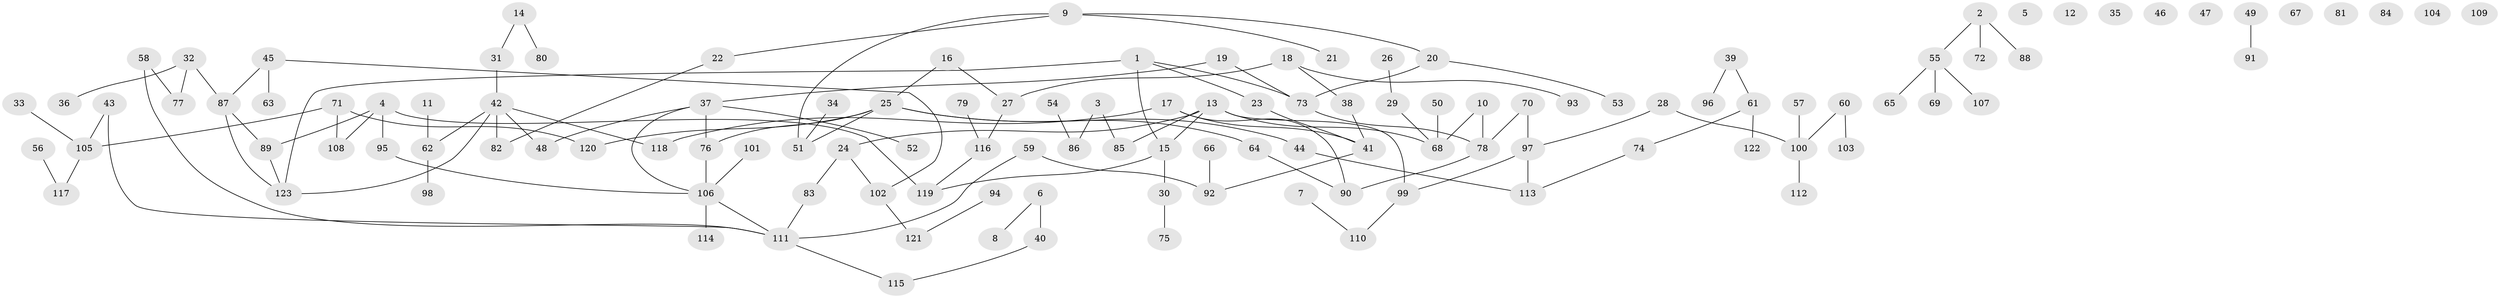 // Generated by graph-tools (version 1.1) at 2025/40/03/09/25 04:40:14]
// undirected, 123 vertices, 131 edges
graph export_dot {
graph [start="1"]
  node [color=gray90,style=filled];
  1;
  2;
  3;
  4;
  5;
  6;
  7;
  8;
  9;
  10;
  11;
  12;
  13;
  14;
  15;
  16;
  17;
  18;
  19;
  20;
  21;
  22;
  23;
  24;
  25;
  26;
  27;
  28;
  29;
  30;
  31;
  32;
  33;
  34;
  35;
  36;
  37;
  38;
  39;
  40;
  41;
  42;
  43;
  44;
  45;
  46;
  47;
  48;
  49;
  50;
  51;
  52;
  53;
  54;
  55;
  56;
  57;
  58;
  59;
  60;
  61;
  62;
  63;
  64;
  65;
  66;
  67;
  68;
  69;
  70;
  71;
  72;
  73;
  74;
  75;
  76;
  77;
  78;
  79;
  80;
  81;
  82;
  83;
  84;
  85;
  86;
  87;
  88;
  89;
  90;
  91;
  92;
  93;
  94;
  95;
  96;
  97;
  98;
  99;
  100;
  101;
  102;
  103;
  104;
  105;
  106;
  107;
  108;
  109;
  110;
  111;
  112;
  113;
  114;
  115;
  116;
  117;
  118;
  119;
  120;
  121;
  122;
  123;
  1 -- 15;
  1 -- 23;
  1 -- 73;
  1 -- 123;
  2 -- 55;
  2 -- 72;
  2 -- 88;
  3 -- 85;
  3 -- 86;
  4 -- 89;
  4 -- 95;
  4 -- 108;
  4 -- 119;
  6 -- 8;
  6 -- 40;
  7 -- 110;
  9 -- 20;
  9 -- 21;
  9 -- 22;
  9 -- 51;
  10 -- 68;
  10 -- 78;
  11 -- 62;
  13 -- 15;
  13 -- 24;
  13 -- 68;
  13 -- 85;
  13 -- 99;
  14 -- 31;
  14 -- 80;
  15 -- 30;
  15 -- 119;
  16 -- 25;
  16 -- 27;
  17 -- 41;
  17 -- 90;
  17 -- 118;
  18 -- 27;
  18 -- 38;
  18 -- 93;
  19 -- 37;
  19 -- 73;
  20 -- 53;
  20 -- 73;
  22 -- 82;
  23 -- 41;
  24 -- 83;
  24 -- 102;
  25 -- 44;
  25 -- 51;
  25 -- 64;
  25 -- 76;
  25 -- 120;
  26 -- 29;
  27 -- 116;
  28 -- 97;
  28 -- 100;
  29 -- 68;
  30 -- 75;
  31 -- 42;
  32 -- 36;
  32 -- 77;
  32 -- 87;
  33 -- 105;
  34 -- 51;
  37 -- 48;
  37 -- 52;
  37 -- 76;
  37 -- 106;
  38 -- 41;
  39 -- 61;
  39 -- 96;
  40 -- 115;
  41 -- 92;
  42 -- 48;
  42 -- 62;
  42 -- 82;
  42 -- 118;
  42 -- 123;
  43 -- 105;
  43 -- 111;
  44 -- 113;
  45 -- 63;
  45 -- 87;
  45 -- 102;
  49 -- 91;
  50 -- 68;
  54 -- 86;
  55 -- 65;
  55 -- 69;
  55 -- 107;
  56 -- 117;
  57 -- 100;
  58 -- 77;
  58 -- 111;
  59 -- 92;
  59 -- 111;
  60 -- 100;
  60 -- 103;
  61 -- 74;
  61 -- 122;
  62 -- 98;
  64 -- 90;
  66 -- 92;
  70 -- 78;
  70 -- 97;
  71 -- 105;
  71 -- 108;
  71 -- 120;
  73 -- 78;
  74 -- 113;
  76 -- 106;
  78 -- 90;
  79 -- 116;
  83 -- 111;
  87 -- 89;
  87 -- 123;
  89 -- 123;
  94 -- 121;
  95 -- 106;
  97 -- 99;
  97 -- 113;
  99 -- 110;
  100 -- 112;
  101 -- 106;
  102 -- 121;
  105 -- 117;
  106 -- 111;
  106 -- 114;
  111 -- 115;
  116 -- 119;
}
